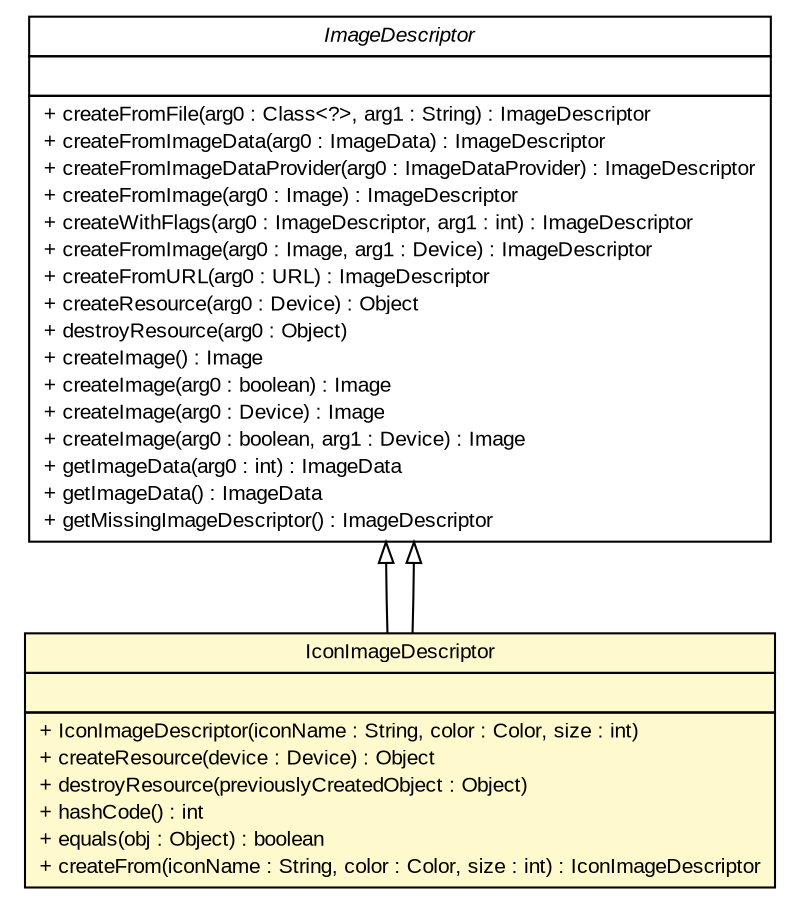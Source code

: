 #!/usr/local/bin/dot
#
# Class diagram 
# Generated by UMLGraph version R5_6-24-gf6e263 (http://www.umlgraph.org/)
#

digraph G {
	edge [fontname="arial",fontsize=10,labelfontname="arial",labelfontsize=10];
	node [fontname="arial",fontsize=10,shape=plaintext];
	nodesep=0.25;
	ranksep=0.5;
	// gov.sandia.cf.parts.theme.IconImageDescriptor
	c211163 [label=<<table title="gov.sandia.cf.parts.theme.IconImageDescriptor" border="0" cellborder="1" cellspacing="0" cellpadding="2" port="p" bgcolor="lemonChiffon" href="./IconImageDescriptor.html">
		<tr><td><table border="0" cellspacing="0" cellpadding="1">
<tr><td align="center" balign="center"> IconImageDescriptor </td></tr>
		</table></td></tr>
		<tr><td><table border="0" cellspacing="0" cellpadding="1">
<tr><td align="left" balign="left">  </td></tr>
		</table></td></tr>
		<tr><td><table border="0" cellspacing="0" cellpadding="1">
<tr><td align="left" balign="left"> + IconImageDescriptor(iconName : String, color : Color, size : int) </td></tr>
<tr><td align="left" balign="left"> + createResource(device : Device) : Object </td></tr>
<tr><td align="left" balign="left"> + destroyResource(previouslyCreatedObject : Object) </td></tr>
<tr><td align="left" balign="left"> + hashCode() : int </td></tr>
<tr><td align="left" balign="left"> + equals(obj : Object) : boolean </td></tr>
<tr><td align="left" balign="left"> + createFrom(iconName : String, color : Color, size : int) : IconImageDescriptor </td></tr>
		</table></td></tr>
		</table>>, URL="./IconImageDescriptor.html", fontname="arial", fontcolor="black", fontsize=10.0];
	//gov.sandia.cf.parts.theme.IconImageDescriptor extends org.eclipse.jface.resource.ImageDescriptor
	c211387:p -> c211163:p [dir=back,arrowtail=empty];
	//gov.sandia.cf.parts.theme.IconImageDescriptor extends org.eclipse.jface.resource.ImageDescriptor
	c211387:p -> c211163:p [dir=back,arrowtail=empty];
	// org.eclipse.jface.resource.ImageDescriptor
	c211387 [label=<<table title="org.eclipse.jface.resource.ImageDescriptor" border="0" cellborder="1" cellspacing="0" cellpadding="2" port="p" href="http://java.sun.com/j2se/1.4.2/docs/api/org/eclipse/jface/resource/ImageDescriptor.html">
		<tr><td><table border="0" cellspacing="0" cellpadding="1">
<tr><td align="center" balign="center"><font face="arial italic"> ImageDescriptor </font></td></tr>
		</table></td></tr>
		<tr><td><table border="0" cellspacing="0" cellpadding="1">
<tr><td align="left" balign="left">  </td></tr>
		</table></td></tr>
		<tr><td><table border="0" cellspacing="0" cellpadding="1">
<tr><td align="left" balign="left"> + createFromFile(arg0 : Class&lt;?&gt;, arg1 : String) : ImageDescriptor </td></tr>
<tr><td align="left" balign="left"> + createFromImageData(arg0 : ImageData) : ImageDescriptor </td></tr>
<tr><td align="left" balign="left"> + createFromImageDataProvider(arg0 : ImageDataProvider) : ImageDescriptor </td></tr>
<tr><td align="left" balign="left"> + createFromImage(arg0 : Image) : ImageDescriptor </td></tr>
<tr><td align="left" balign="left"> + createWithFlags(arg0 : ImageDescriptor, arg1 : int) : ImageDescriptor </td></tr>
<tr><td align="left" balign="left"> + createFromImage(arg0 : Image, arg1 : Device) : ImageDescriptor </td></tr>
<tr><td align="left" balign="left"> + createFromURL(arg0 : URL) : ImageDescriptor </td></tr>
<tr><td align="left" balign="left"> + createResource(arg0 : Device) : Object </td></tr>
<tr><td align="left" balign="left"> + destroyResource(arg0 : Object) </td></tr>
<tr><td align="left" balign="left"> + createImage() : Image </td></tr>
<tr><td align="left" balign="left"> + createImage(arg0 : boolean) : Image </td></tr>
<tr><td align="left" balign="left"> + createImage(arg0 : Device) : Image </td></tr>
<tr><td align="left" balign="left"> + createImage(arg0 : boolean, arg1 : Device) : Image </td></tr>
<tr><td align="left" balign="left"> + getImageData(arg0 : int) : ImageData </td></tr>
<tr><td align="left" balign="left"> + getImageData() : ImageData </td></tr>
<tr><td align="left" balign="left"> + getMissingImageDescriptor() : ImageDescriptor </td></tr>
		</table></td></tr>
		</table>>, URL="http://java.sun.com/j2se/1.4.2/docs/api/org/eclipse/jface/resource/ImageDescriptor.html", fontname="arial", fontcolor="black", fontsize=10.0];
}


